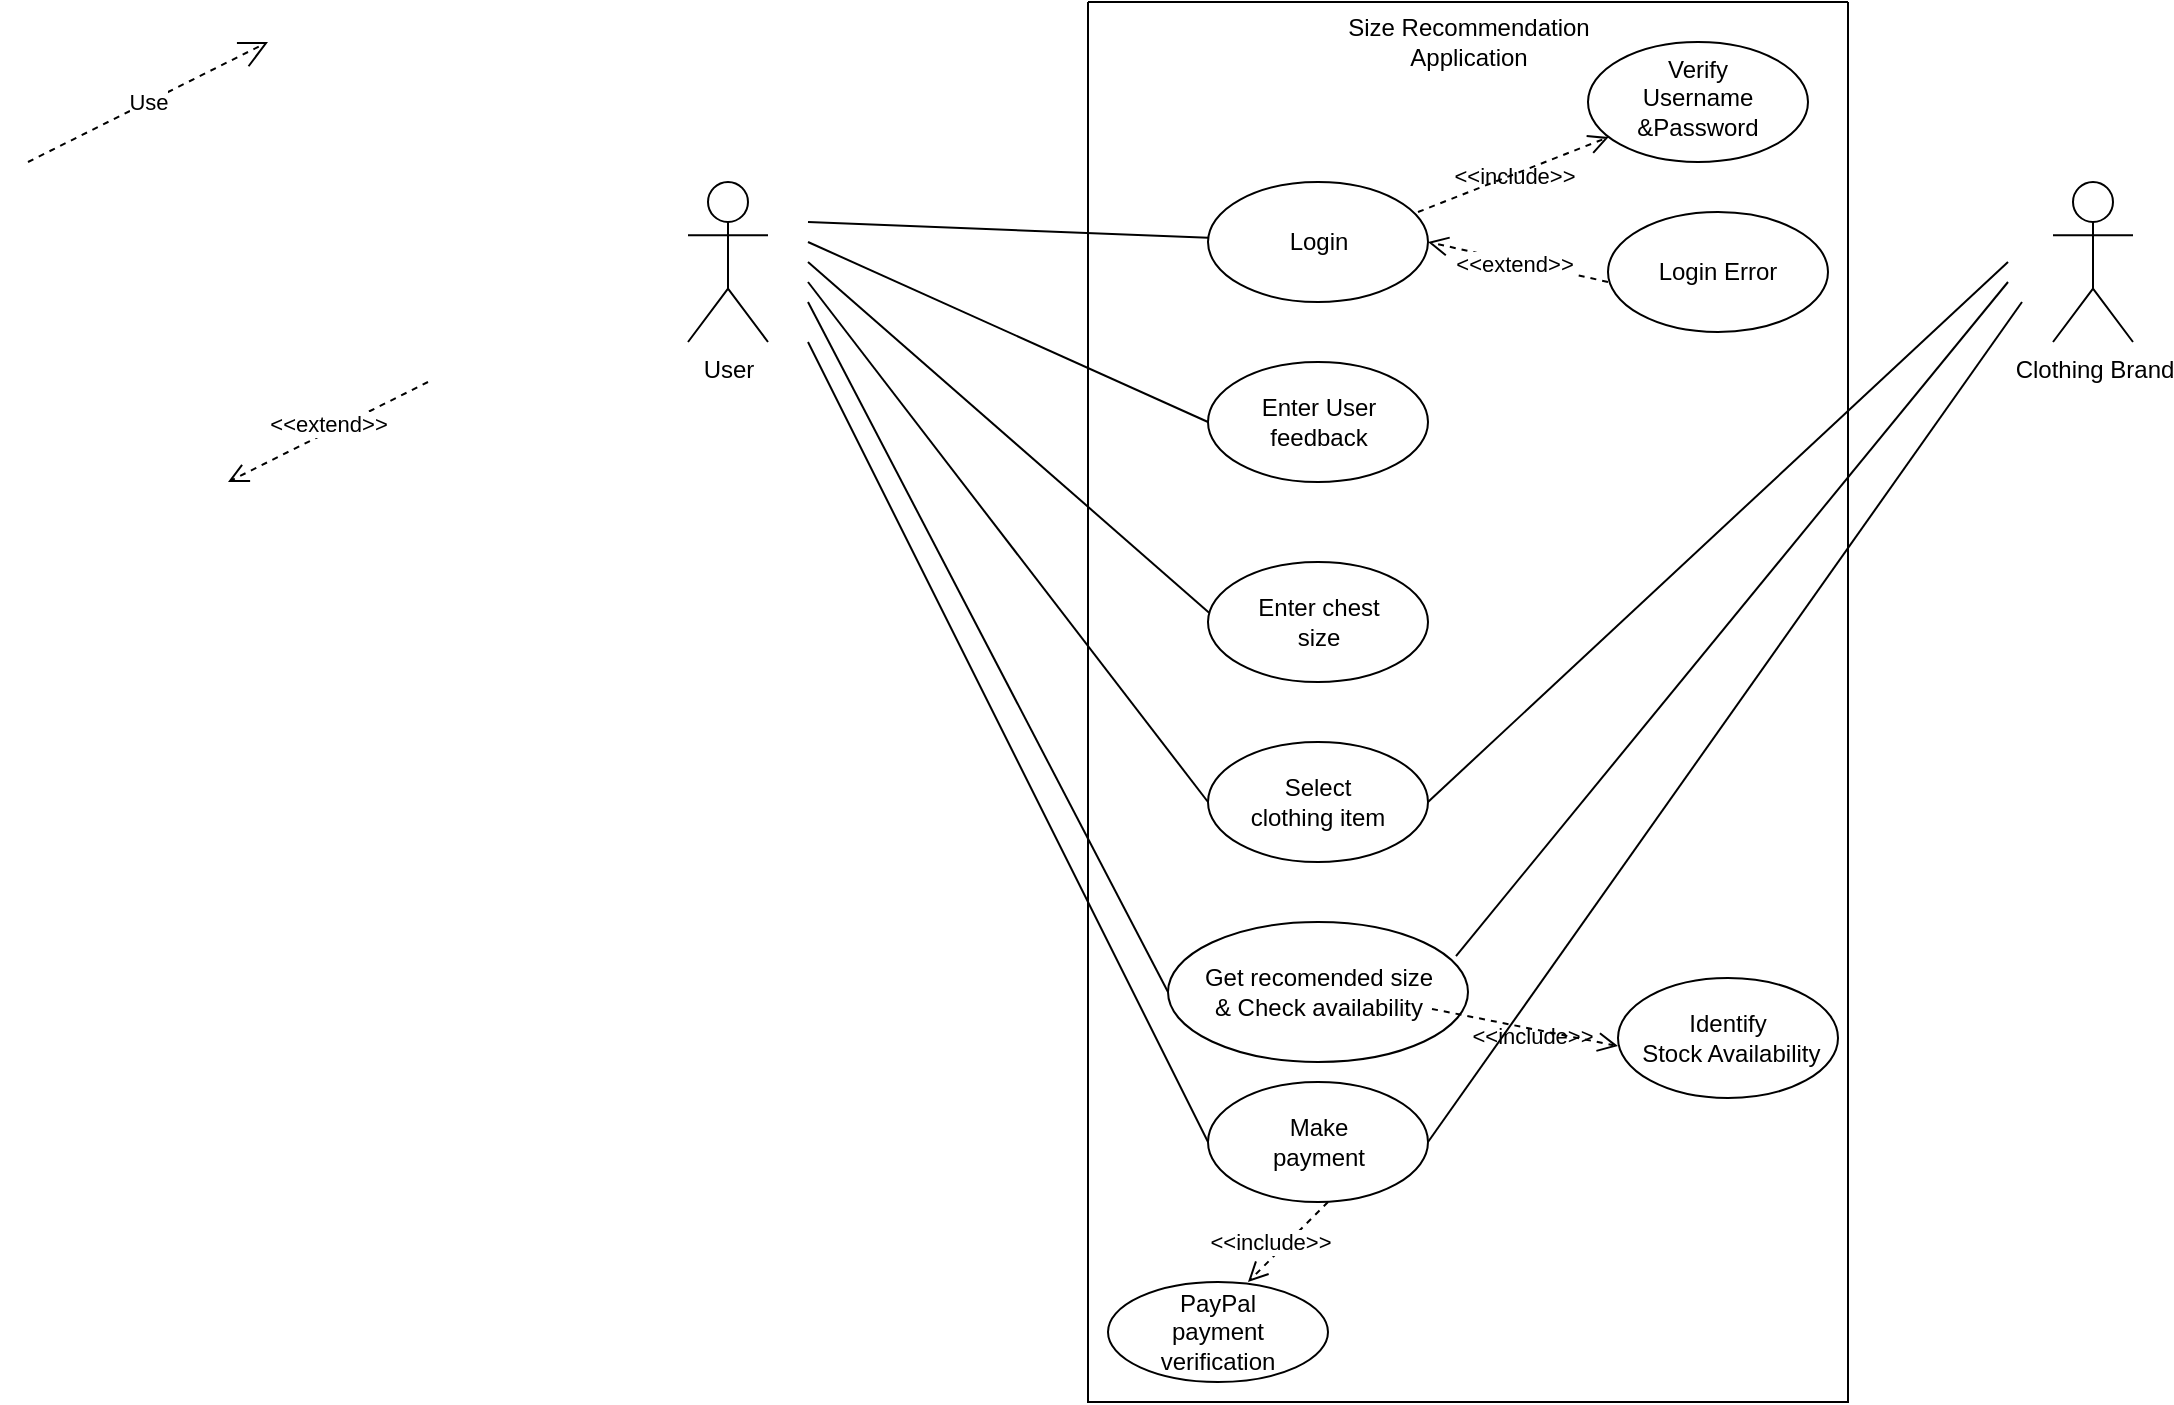 <mxfile version="20.8.16" type="device"><diagram name="Page-1" id="y5mOSnfFEMlC_KLckO0U"><mxGraphModel dx="2204" dy="674" grid="0" gridSize="10" guides="1" tooltips="1" connect="1" arrows="1" fold="1" page="1" pageScale="1" pageWidth="850" pageHeight="1100" math="0" shadow="0"><root><mxCell id="0"/><mxCell id="1" parent="0"/><mxCell id="UD65rO_FNVp_oTNarNOm-1" value="" style="swimlane;startSize=0;" vertex="1" parent="1"><mxGeometry x="260" y="70" width="380" height="700" as="geometry"><mxRectangle x="320" y="80" width="50" height="40" as="alternateBounds"/></mxGeometry></mxCell><mxCell id="UD65rO_FNVp_oTNarNOm-10" value="" style="ellipse;whiteSpace=wrap;html=1;" vertex="1" parent="UD65rO_FNVp_oTNarNOm-1"><mxGeometry x="60" y="90" width="110" height="60" as="geometry"/></mxCell><mxCell id="UD65rO_FNVp_oTNarNOm-11" value="Login" style="text;html=1;strokeColor=none;fillColor=none;align=center;verticalAlign=middle;whiteSpace=wrap;rounded=0;" vertex="1" parent="UD65rO_FNVp_oTNarNOm-1"><mxGeometry x="82.5" y="105" width="65" height="30" as="geometry"/></mxCell><mxCell id="UD65rO_FNVp_oTNarNOm-19" value="" style="ellipse;whiteSpace=wrap;html=1;" vertex="1" parent="UD65rO_FNVp_oTNarNOm-1"><mxGeometry x="60" y="180" width="110" height="60" as="geometry"/></mxCell><mxCell id="UD65rO_FNVp_oTNarNOm-20" value="" style="ellipse;whiteSpace=wrap;html=1;" vertex="1" parent="UD65rO_FNVp_oTNarNOm-1"><mxGeometry x="60" y="280" width="110" height="60" as="geometry"/></mxCell><mxCell id="UD65rO_FNVp_oTNarNOm-21" value="" style="ellipse;whiteSpace=wrap;html=1;" vertex="1" parent="UD65rO_FNVp_oTNarNOm-1"><mxGeometry x="60" y="370" width="110" height="60" as="geometry"/></mxCell><mxCell id="UD65rO_FNVp_oTNarNOm-22" value="" style="ellipse;whiteSpace=wrap;html=1;" vertex="1" parent="UD65rO_FNVp_oTNarNOm-1"><mxGeometry x="60" y="540" width="110" height="60" as="geometry"/></mxCell><mxCell id="UD65rO_FNVp_oTNarNOm-23" value="Enter User feedback" style="text;html=1;strokeColor=none;fillColor=none;align=center;verticalAlign=middle;whiteSpace=wrap;rounded=0;" vertex="1" parent="UD65rO_FNVp_oTNarNOm-1"><mxGeometry x="82.5" y="195" width="65" height="30" as="geometry"/></mxCell><mxCell id="UD65rO_FNVp_oTNarNOm-24" value="Enter chest size" style="text;html=1;strokeColor=none;fillColor=none;align=center;verticalAlign=middle;whiteSpace=wrap;rounded=0;" vertex="1" parent="UD65rO_FNVp_oTNarNOm-1"><mxGeometry x="82.5" y="295" width="65" height="30" as="geometry"/></mxCell><mxCell id="UD65rO_FNVp_oTNarNOm-25" value="Select clothing item" style="text;html=1;strokeColor=none;fillColor=none;align=center;verticalAlign=middle;whiteSpace=wrap;rounded=0;" vertex="1" parent="UD65rO_FNVp_oTNarNOm-1"><mxGeometry x="76.25" y="385" width="77.5" height="30" as="geometry"/></mxCell><mxCell id="UD65rO_FNVp_oTNarNOm-26" value="Make payment" style="text;html=1;strokeColor=none;fillColor=none;align=center;verticalAlign=middle;whiteSpace=wrap;rounded=0;" vertex="1" parent="UD65rO_FNVp_oTNarNOm-1"><mxGeometry x="82.5" y="555" width="65" height="30" as="geometry"/></mxCell><mxCell id="UD65rO_FNVp_oTNarNOm-48" value="" style="ellipse;whiteSpace=wrap;html=1;" vertex="1" parent="UD65rO_FNVp_oTNarNOm-1"><mxGeometry x="40" y="460" width="150" height="70" as="geometry"/></mxCell><mxCell id="UD65rO_FNVp_oTNarNOm-49" value="Get recomended size &lt;br&gt;&amp;amp; Check availability" style="text;html=1;strokeColor=none;fillColor=none;align=center;verticalAlign=middle;whiteSpace=wrap;rounded=0;" vertex="1" parent="UD65rO_FNVp_oTNarNOm-1"><mxGeometry x="53.75" y="480" width="122.5" height="30" as="geometry"/></mxCell><mxCell id="UD65rO_FNVp_oTNarNOm-55" value="" style="ellipse;whiteSpace=wrap;html=1;" vertex="1" parent="UD65rO_FNVp_oTNarNOm-1"><mxGeometry x="250" y="20" width="110" height="60" as="geometry"/></mxCell><mxCell id="UD65rO_FNVp_oTNarNOm-56" value="Verify Username &amp;amp;Password" style="text;html=1;strokeColor=none;fillColor=none;align=center;verticalAlign=middle;whiteSpace=wrap;rounded=0;" vertex="1" parent="UD65rO_FNVp_oTNarNOm-1"><mxGeometry x="270" y="35" width="70" height="25" as="geometry"/></mxCell><mxCell id="UD65rO_FNVp_oTNarNOm-57" value="" style="ellipse;whiteSpace=wrap;html=1;" vertex="1" parent="UD65rO_FNVp_oTNarNOm-1"><mxGeometry x="265" y="488" width="110" height="60" as="geometry"/></mxCell><mxCell id="UD65rO_FNVp_oTNarNOm-58" value="Identify&lt;br&gt;&amp;nbsp;Stock Availability" style="text;html=1;strokeColor=none;fillColor=none;align=center;verticalAlign=middle;whiteSpace=wrap;rounded=0;" vertex="1" parent="UD65rO_FNVp_oTNarNOm-1"><mxGeometry x="270" y="503" width="100" height="30" as="geometry"/></mxCell><mxCell id="UD65rO_FNVp_oTNarNOm-59" value="" style="ellipse;whiteSpace=wrap;html=1;" vertex="1" parent="UD65rO_FNVp_oTNarNOm-1"><mxGeometry x="10" y="640" width="110" height="50" as="geometry"/></mxCell><mxCell id="UD65rO_FNVp_oTNarNOm-60" value="PayPal payment verification" style="text;html=1;strokeColor=none;fillColor=none;align=center;verticalAlign=middle;whiteSpace=wrap;rounded=0;" vertex="1" parent="UD65rO_FNVp_oTNarNOm-1"><mxGeometry x="30" y="650" width="70" height="30" as="geometry"/></mxCell><mxCell id="UD65rO_FNVp_oTNarNOm-79" value="" style="html=1;verticalAlign=bottom;endArrow=open;dashed=1;endSize=8;rounded=0;entryX=1;entryY=0.5;entryDx=0;entryDy=0;exitX=0;exitY=0.583;exitDx=0;exitDy=0;exitPerimeter=0;" edge="1" parent="UD65rO_FNVp_oTNarNOm-1" source="UD65rO_FNVp_oTNarNOm-84" target="UD65rO_FNVp_oTNarNOm-10"><mxGeometry x="1" y="323" relative="1" as="geometry"><mxPoint x="250" y="140" as="sourcePoint"/><mxPoint x="150" y="190" as="targetPoint"/><mxPoint x="-310" y="-233" as="offset"/></mxGeometry></mxCell><mxCell id="UD65rO_FNVp_oTNarNOm-62" value="" style="html=1;verticalAlign=bottom;endArrow=open;dashed=1;endSize=8;rounded=0;" edge="1" parent="UD65rO_FNVp_oTNarNOm-1"><mxGeometry x="1" y="323" relative="1" as="geometry"><mxPoint x="120" y="600" as="sourcePoint"/><mxPoint x="80" y="640" as="targetPoint"/><mxPoint x="-310" y="-233" as="offset"/></mxGeometry></mxCell><mxCell id="UD65rO_FNVp_oTNarNOm-2" value="Size Recommendation Application" style="text;html=1;strokeColor=none;fillColor=none;align=center;verticalAlign=middle;whiteSpace=wrap;rounded=0;" vertex="1" parent="UD65rO_FNVp_oTNarNOm-1"><mxGeometry x="112.5" y="5" width="155" height="30" as="geometry"/></mxCell><mxCell id="UD65rO_FNVp_oTNarNOm-84" value="" style="ellipse;whiteSpace=wrap;html=1;" vertex="1" parent="UD65rO_FNVp_oTNarNOm-1"><mxGeometry x="260" y="105" width="110" height="60" as="geometry"/></mxCell><mxCell id="UD65rO_FNVp_oTNarNOm-85" value="Login Error" style="text;html=1;strokeColor=none;fillColor=none;align=center;verticalAlign=middle;whiteSpace=wrap;rounded=0;" vertex="1" parent="UD65rO_FNVp_oTNarNOm-1"><mxGeometry x="265" y="120" width="100" height="30" as="geometry"/></mxCell><mxCell id="UD65rO_FNVp_oTNarNOm-3" value="Clothing Brand" style="shape=umlActor;verticalLabelPosition=bottom;verticalAlign=top;html=1;outlineConnect=0;" vertex="1" parent="1"><mxGeometry x="742.5" y="160" width="40" height="80" as="geometry"/></mxCell><mxCell id="UD65rO_FNVp_oTNarNOm-4" value="User" style="shape=umlActor;verticalLabelPosition=bottom;verticalAlign=top;html=1;outlineConnect=0;" vertex="1" parent="1"><mxGeometry x="60" y="160" width="40" height="80" as="geometry"/></mxCell><mxCell id="UD65rO_FNVp_oTNarNOm-31" value="" style="endArrow=none;html=1;rounded=0;entryX=0;entryY=0.5;entryDx=0;entryDy=0;" edge="1" parent="1" target="UD65rO_FNVp_oTNarNOm-19"><mxGeometry width="50" height="50" relative="1" as="geometry"><mxPoint x="120" y="190" as="sourcePoint"/><mxPoint x="200" y="220" as="targetPoint"/></mxGeometry></mxCell><mxCell id="UD65rO_FNVp_oTNarNOm-32" value="" style="endArrow=none;html=1;rounded=0;" edge="1" parent="1" target="UD65rO_FNVp_oTNarNOm-10"><mxGeometry width="50" height="50" relative="1" as="geometry"><mxPoint x="120" y="180" as="sourcePoint"/><mxPoint x="170" y="130" as="targetPoint"/></mxGeometry></mxCell><mxCell id="UD65rO_FNVp_oTNarNOm-34" value="" style="endArrow=none;html=1;rounded=0;entryX=0.005;entryY=0.422;entryDx=0;entryDy=0;entryPerimeter=0;" edge="1" parent="1" target="UD65rO_FNVp_oTNarNOm-20"><mxGeometry width="50" height="50" relative="1" as="geometry"><mxPoint x="120" y="200" as="sourcePoint"/><mxPoint x="120" y="260" as="targetPoint"/></mxGeometry></mxCell><mxCell id="UD65rO_FNVp_oTNarNOm-35" value="" style="endArrow=none;html=1;rounded=0;entryX=0;entryY=0.5;entryDx=0;entryDy=0;" edge="1" parent="1" target="UD65rO_FNVp_oTNarNOm-21"><mxGeometry width="50" height="50" relative="1" as="geometry"><mxPoint x="120" y="210" as="sourcePoint"/><mxPoint x="150" y="280" as="targetPoint"/></mxGeometry></mxCell><mxCell id="UD65rO_FNVp_oTNarNOm-36" value="" style="endArrow=none;html=1;rounded=0;entryX=0;entryY=0.5;entryDx=0;entryDy=0;" edge="1" parent="1" target="UD65rO_FNVp_oTNarNOm-22"><mxGeometry width="50" height="50" relative="1" as="geometry"><mxPoint x="120" y="240" as="sourcePoint"/><mxPoint x="140" y="310" as="targetPoint"/></mxGeometry></mxCell><mxCell id="UD65rO_FNVp_oTNarNOm-50" value="" style="endArrow=none;html=1;rounded=0;entryX=0;entryY=0.5;entryDx=0;entryDy=0;" edge="1" parent="1" target="UD65rO_FNVp_oTNarNOm-48"><mxGeometry width="50" height="50" relative="1" as="geometry"><mxPoint x="120" y="220" as="sourcePoint"/><mxPoint x="170" y="470" as="targetPoint"/></mxGeometry></mxCell><mxCell id="UD65rO_FNVp_oTNarNOm-51" value="" style="endArrow=none;html=1;rounded=0;exitX=1;exitY=0.5;exitDx=0;exitDy=0;" edge="1" parent="1" source="UD65rO_FNVp_oTNarNOm-21"><mxGeometry width="50" height="50" relative="1" as="geometry"><mxPoint x="670" y="250" as="sourcePoint"/><mxPoint x="720" y="200" as="targetPoint"/></mxGeometry></mxCell><mxCell id="UD65rO_FNVp_oTNarNOm-52" value="" style="endArrow=none;html=1;rounded=0;exitX=0.96;exitY=0.243;exitDx=0;exitDy=0;exitPerimeter=0;" edge="1" parent="1" source="UD65rO_FNVp_oTNarNOm-48"><mxGeometry width="50" height="50" relative="1" as="geometry"><mxPoint x="420" y="500" as="sourcePoint"/><mxPoint x="720" y="210" as="targetPoint"/></mxGeometry></mxCell><mxCell id="UD65rO_FNVp_oTNarNOm-63" value="" style="html=1;verticalAlign=bottom;endArrow=open;dashed=1;endSize=8;rounded=0;" edge="1" parent="1"><mxGeometry x="1" y="323" relative="1" as="geometry"><mxPoint x="-70" y="260" as="sourcePoint"/><mxPoint x="-170" y="310" as="targetPoint"/><mxPoint x="-310" y="-233" as="offset"/></mxGeometry></mxCell><mxCell id="UD65rO_FNVp_oTNarNOm-67" value="Use" style="endArrow=open;endSize=12;dashed=1;html=1;rounded=0;" edge="1" parent="1"><mxGeometry width="160" relative="1" as="geometry"><mxPoint x="-270" y="150" as="sourcePoint"/><mxPoint x="-150" y="90" as="targetPoint"/><Array as="points"><mxPoint x="-270" y="150"/></Array></mxGeometry></mxCell><mxCell id="UD65rO_FNVp_oTNarNOm-68" value="&amp;lt;&amp;lt;include&amp;gt;&amp;gt;" style="edgeLabel;html=1;align=center;verticalAlign=middle;resizable=0;points=[];" vertex="1" connectable="0" parent="UD65rO_FNVp_oTNarNOm-67"><mxGeometry x="0.577" y="-4" relative="1" as="geometry"><mxPoint x="524" y="584" as="offset"/></mxGeometry></mxCell><mxCell id="UD65rO_FNVp_oTNarNOm-72" value="&amp;lt;&amp;lt;extend&amp;gt;&amp;gt;" style="edgeLabel;html=1;align=center;verticalAlign=middle;resizable=0;points=[];" vertex="1" connectable="0" parent="UD65rO_FNVp_oTNarNOm-67"><mxGeometry x="0.499" y="2" relative="1" as="geometry"><mxPoint x="61" y="177" as="offset"/></mxGeometry></mxCell><mxCell id="UD65rO_FNVp_oTNarNOm-75" value="&amp;lt;&amp;lt;include&amp;gt;&amp;gt;" style="edgeLabel;html=1;align=center;verticalAlign=middle;resizable=0;points=[];" vertex="1" connectable="0" parent="UD65rO_FNVp_oTNarNOm-67"><mxGeometry x="0.577" y="-4" relative="1" as="geometry"><mxPoint x="646" y="51" as="offset"/></mxGeometry></mxCell><mxCell id="UD65rO_FNVp_oTNarNOm-80" value="&amp;lt;&amp;lt;extend&amp;gt;&amp;gt;" style="edgeLabel;html=1;align=center;verticalAlign=middle;resizable=0;points=[];" vertex="1" connectable="0" parent="UD65rO_FNVp_oTNarNOm-67"><mxGeometry x="0.499" y="2" relative="1" as="geometry"><mxPoint x="654" y="97" as="offset"/></mxGeometry></mxCell><mxCell id="UD65rO_FNVp_oTNarNOm-88" value="&amp;lt;&amp;lt;include&amp;gt;&amp;gt;" style="edgeLabel;html=1;align=center;verticalAlign=middle;resizable=0;points=[];" vertex="1" connectable="0" parent="UD65rO_FNVp_oTNarNOm-67"><mxGeometry x="0.577" y="-4" relative="1" as="geometry"><mxPoint x="655" y="481" as="offset"/></mxGeometry></mxCell><mxCell id="UD65rO_FNVp_oTNarNOm-74" value="" style="html=1;verticalAlign=bottom;endArrow=open;dashed=1;endSize=8;rounded=0;" edge="1" parent="1" target="UD65rO_FNVp_oTNarNOm-55"><mxGeometry x="1" y="323" relative="1" as="geometry"><mxPoint x="425" y="175" as="sourcePoint"/><mxPoint x="520" y="130" as="targetPoint"/><mxPoint x="-310" y="-233" as="offset"/></mxGeometry></mxCell><mxCell id="UD65rO_FNVp_oTNarNOm-86" value="" style="endArrow=none;html=1;rounded=0;exitX=1;exitY=0.5;exitDx=0;exitDy=0;" edge="1" parent="1" source="UD65rO_FNVp_oTNarNOm-22"><mxGeometry width="50" height="50" relative="1" as="geometry"><mxPoint x="664" y="300" as="sourcePoint"/><mxPoint x="727" y="220" as="targetPoint"/></mxGeometry></mxCell><mxCell id="UD65rO_FNVp_oTNarNOm-89" value="" style="html=1;verticalAlign=bottom;endArrow=open;dashed=1;endSize=8;rounded=0;entryX=0;entryY=0.567;entryDx=0;entryDy=0;entryPerimeter=0;" edge="1" parent="1" target="UD65rO_FNVp_oTNarNOm-57"><mxGeometry x="1" y="323" relative="1" as="geometry"><mxPoint x="432" y="573.47" as="sourcePoint"/><mxPoint x="527.371" y="536.003" as="targetPoint"/><mxPoint x="-310" y="-233" as="offset"/></mxGeometry></mxCell></root></mxGraphModel></diagram></mxfile>